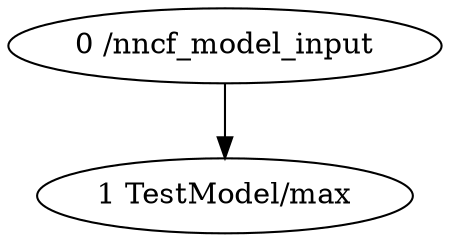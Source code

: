 strict digraph  {
"0 /nncf_model_input" [id=0, scope="", type=nncf_model_input];
"1 TestModel/max" [id=1, scope=TestModel, type=max];
"0 /nncf_model_input" -> "1 TestModel/max";
}
